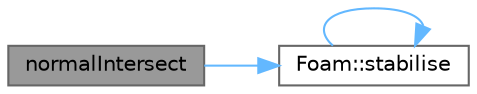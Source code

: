 digraph "normalIntersect"
{
 // LATEX_PDF_SIZE
  bgcolor="transparent";
  edge [fontname=Helvetica,fontsize=10,labelfontname=Helvetica,labelfontsize=10];
  node [fontname=Helvetica,fontsize=10,shape=box,height=0.2,width=0.4];
  rankdir="LR";
  Node1 [id="Node000001",label="normalIntersect",height=0.2,width=0.4,color="gray40", fillcolor="grey60", style="filled", fontcolor="black",tooltip=" "];
  Node1 -> Node2 [id="edge1_Node000001_Node000002",color="steelblue1",style="solid",tooltip=" "];
  Node2 [id="Node000002",label="Foam::stabilise",height=0.2,width=0.4,color="grey40", fillcolor="white", style="filled",URL="$namespaceFoam.html#ab2a5c1ec5b306241b13b3f29769e9897",tooltip=" "];
  Node2 -> Node2 [id="edge2_Node000002_Node000002",color="steelblue1",style="solid",tooltip=" "];
}
